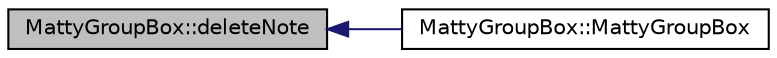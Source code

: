 digraph "MattyGroupBox::deleteNote"
{
  edge [fontname="Helvetica",fontsize="10",labelfontname="Helvetica",labelfontsize="10"];
  node [fontname="Helvetica",fontsize="10",shape=record];
  rankdir="LR";
  Node18 [label="MattyGroupBox::deleteNote",height=0.2,width=0.4,color="black", fillcolor="grey75", style="filled", fontcolor="black"];
  Node18 -> Node19 [dir="back",color="midnightblue",fontsize="10",style="solid",fontname="Helvetica"];
  Node19 [label="MattyGroupBox::MattyGroupBox",height=0.2,width=0.4,color="black", fillcolor="white", style="filled",URL="$classMattyGroupBox.html#aa44b29a1b8b8f5129f52c2972c24aecd"];
}
